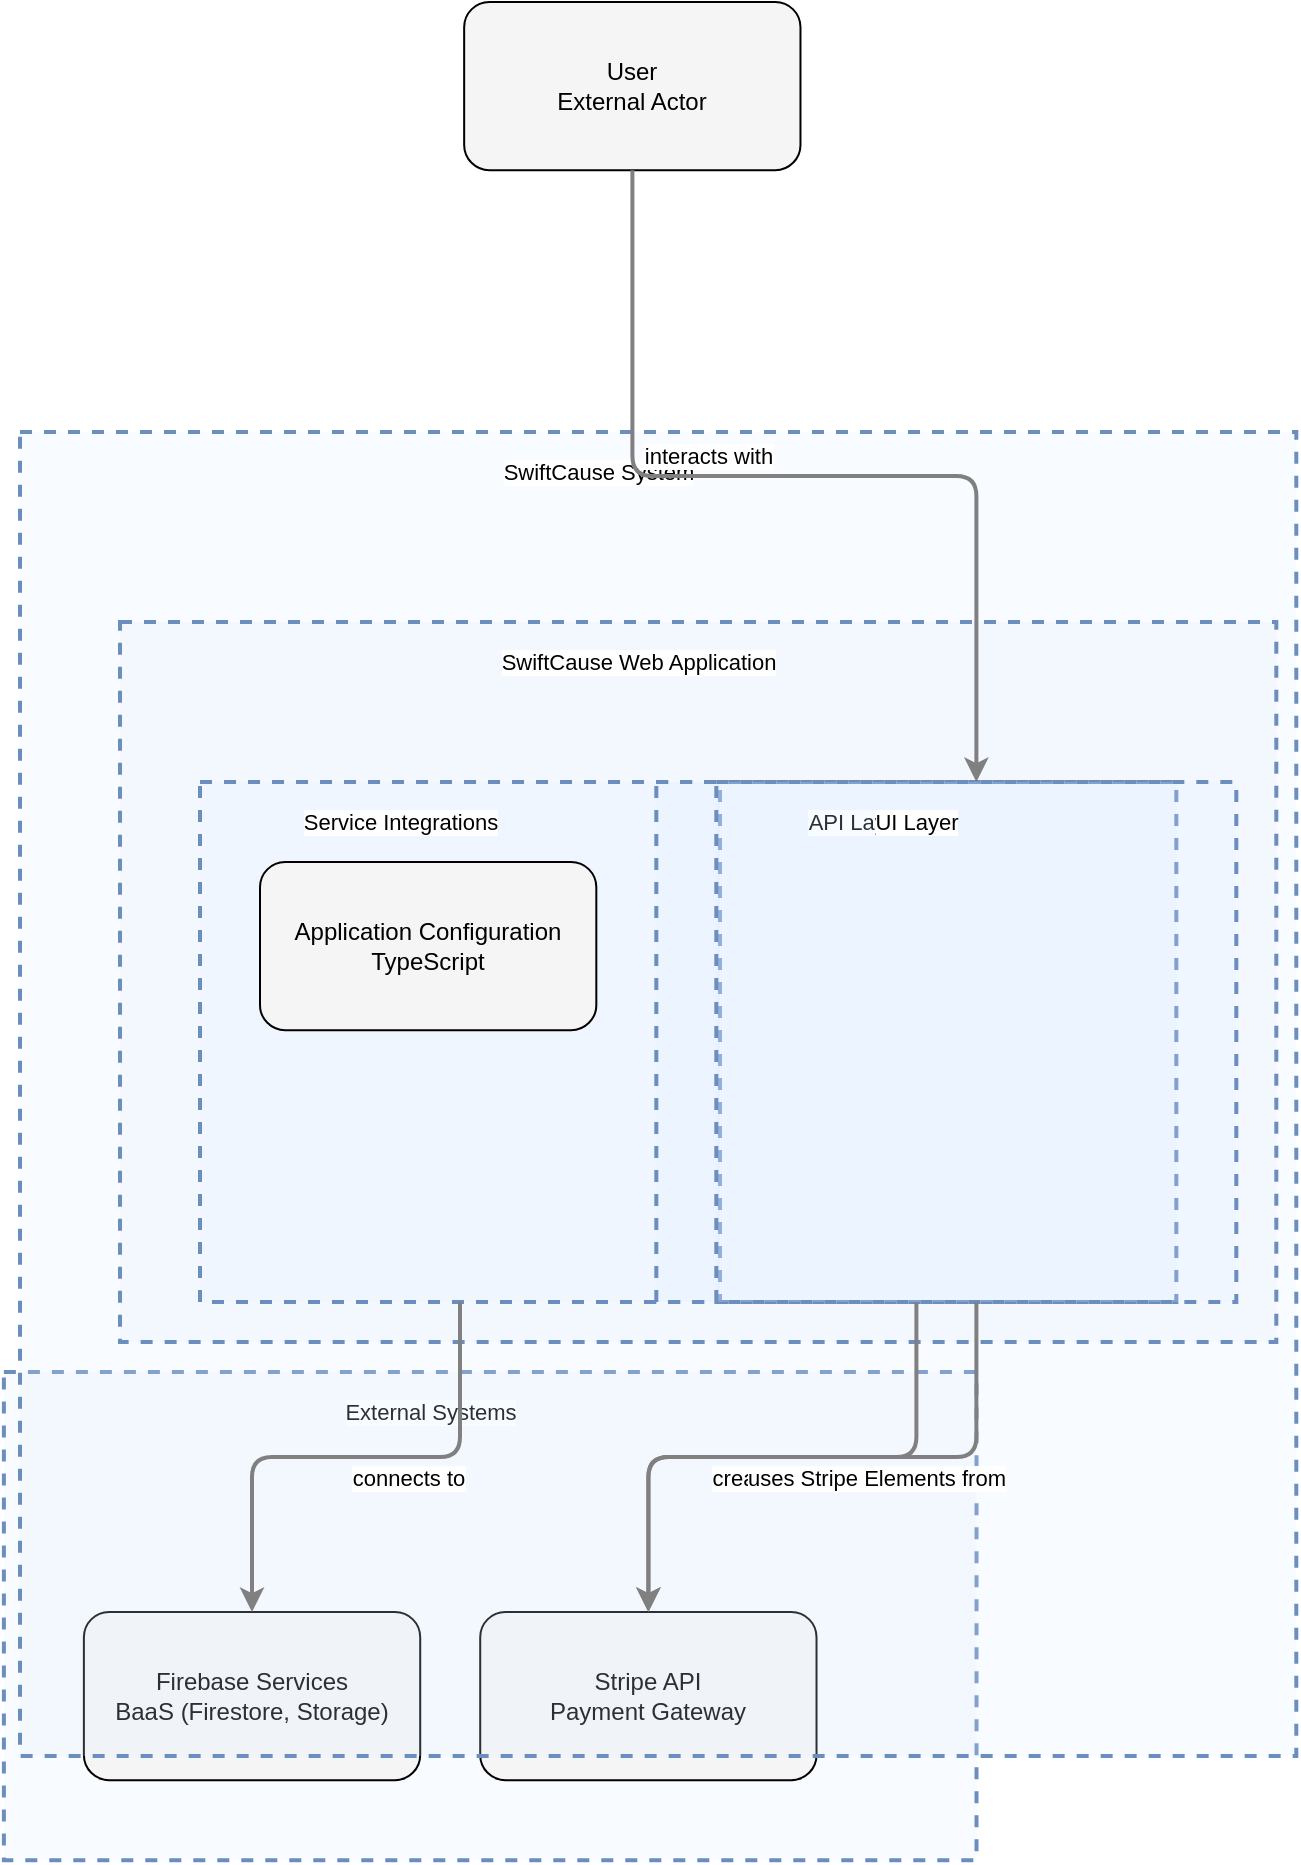 <?xml version="1.0" encoding="UTF-8"?>
      <mxfile version="14.6.5" type="device">
        <diagram id="codeviz-diagram" name="System Diagram">
          <mxGraphModel dx="1000" dy="1000" grid="1" gridSize="10" guides="1" tooltips="1" connect="1" arrows="1" fold="1" page="1" pageScale="1" pageWidth="1169" pageHeight="827" math="0" shadow="0">
            <root>
              <mxCell id="0"/>
              <mxCell id="1" parent="0"/>
              <mxCell id="78" value="" style="html=1;whiteSpace=wrap;container=1;fillColor=#dae8fc;strokeColor=#6c8ebf;dashed=1;fillOpacity=20;strokeWidth=2;containerType=none;recursiveResize=0;movable=1;resizable=1;autosize=0;dropTarget=0" vertex="1" parent="77">
                <mxGeometry x="40" y="80" width="260" height="260" as="geometry"/>
              </mxCell>
              <mxCell id="78_label" value="Service Integrations" style="edgeLabel;html=1;align=center;verticalAlign=middle;resizable=0;labelBackgroundColor=white;spacing=5" vertex="1" parent="77">
                <mxGeometry x="48" y="88" width="184" height="24" as="geometry"/>
              </mxCell>
<mxCell id="79" value="" style="html=1;whiteSpace=wrap;container=1;fillColor=#dae8fc;strokeColor=#6c8ebf;dashed=1;fillOpacity=20;strokeWidth=2;containerType=none;recursiveResize=0;movable=1;resizable=1;autosize=0;dropTarget=0" vertex="1" parent="77">
                <mxGeometry x="268.158" y="80" width="260" height="260" as="geometry"/>
              </mxCell>
              <mxCell id="79_label" value="API Layer" style="edgeLabel;html=1;align=center;verticalAlign=middle;resizable=0;labelBackgroundColor=white;spacing=5" vertex="1" parent="77">
                <mxGeometry x="276.158" y="88" width="184" height="24" as="geometry"/>
              </mxCell>
<mxCell id="80" value="" style="html=1;whiteSpace=wrap;container=1;fillColor=#dae8fc;strokeColor=#6c8ebf;dashed=1;fillOpacity=20;strokeWidth=2;containerType=none;recursiveResize=0;movable=1;resizable=1;autosize=0;dropTarget=0" vertex="1" parent="77">
                <mxGeometry x="298.158" y="80" width="260" height="260" as="geometry"/>
              </mxCell>
              <mxCell id="80_label" value="UI Layer" style="edgeLabel;html=1;align=center;verticalAlign=middle;resizable=0;labelBackgroundColor=white;spacing=5" vertex="1" parent="77">
                <mxGeometry x="306.158" y="88" width="184" height="24" as="geometry"/>
              </mxCell>
<mxCell id="77" value="" style="html=1;whiteSpace=wrap;container=1;fillColor=#dae8fc;strokeColor=#6c8ebf;dashed=1;fillOpacity=20;strokeWidth=2;containerType=none;recursiveResize=0;movable=1;resizable=1;autosize=0;dropTarget=0" vertex="1" parent="76">
                <mxGeometry x="50" y="95" width="578.158" height="360" as="geometry"/>
              </mxCell>
              <mxCell id="77_label" value="SwiftCause Web Application" style="edgeLabel;html=1;align=center;verticalAlign=middle;resizable=0;labelBackgroundColor=white;spacing=5" vertex="1" parent="76">
                <mxGeometry x="58" y="103" width="502.158" height="24" as="geometry"/>
              </mxCell>
<mxCell id="75" value="" style="html=1;whiteSpace=wrap;container=1;fillColor=#dae8fc;strokeColor=#6c8ebf;dashed=1;fillOpacity=20;strokeWidth=2;containerType=none;recursiveResize=0;movable=1;resizable=1;autosize=0;dropTarget=0" vertex="1" parent="1">
                <mxGeometry x="35.947" y="697" width="486.316" height="244.079" as="geometry"/>
              </mxCell>
              <mxCell id="75_label" value="External Systems" style="edgeLabel;html=1;align=center;verticalAlign=middle;resizable=0;labelBackgroundColor=white;spacing=5" vertex="1" parent="1">
                <mxGeometry x="43.947" y="705" width="410.316" height="24" as="geometry"/>
              </mxCell>
<mxCell id="76" value="" style="html=1;whiteSpace=wrap;container=1;fillColor=#dae8fc;strokeColor=#6c8ebf;dashed=1;fillOpacity=20;strokeWidth=2;containerType=none;recursiveResize=0;movable=1;resizable=1;autosize=0;dropTarget=0" vertex="1" parent="1">
                <mxGeometry x="44" y="227" width="638.158" height="662" as="geometry"/>
              </mxCell>
              <mxCell id="76_label" value="SwiftCause System" style="edgeLabel;html=1;align=center;verticalAlign=middle;resizable=0;labelBackgroundColor=white;spacing=5" vertex="1" parent="1">
                <mxGeometry x="52" y="235" width="562.158" height="24" as="geometry"/>
              </mxCell>
              <mxCell id="82" value="User&lt;br&gt;External Actor" style="rounded=1;whiteSpace=wrap;html=1;fillColor=#f5f5f5" vertex="1" parent="1">
                    <mxGeometry x="266.079" y="12" width="168.158" height="84.079" as="geometry"/>
                  </mxCell>
<mxCell id="89" value="Stripe API&lt;br&gt;Payment Gateway" style="rounded=1;whiteSpace=wrap;html=1;fillColor=#f5f5f5" vertex="1" parent="75">
                    <mxGeometry x="238.158" y="120" width="168.158" height="84.079" as="geometry"/>
                  </mxCell>
<mxCell id="90" value="Firebase Services&lt;br&gt;BaaS (Firestore, Storage)" style="rounded=1;whiteSpace=wrap;html=1;fillColor=#f5f5f5" vertex="1" parent="75">
                    <mxGeometry x="40" y="120" width="168.158" height="84.079" as="geometry"/>
                  </mxCell>
<mxCell id="83" value="Application Configuration&lt;br&gt;TypeScript" style="rounded=1;whiteSpace=wrap;html=1;fillColor=#f5f5f5" vertex="1" parent="77">
                    <mxGeometry x="70" y="120" width="168.158" height="84.079" as="geometry"/>
                  </mxCell>
              <mxCell id="edge-39" style="edgeStyle=orthogonalEdgeStyle;rounded=1;orthogonalLoop=1;jettySize=auto;html=1;strokeColor=#808080;strokeWidth=2;jumpStyle=arc;jumpSize=10;spacing=15;labelBackgroundColor=white;labelBorderColor=none" edge="1" parent="1" source="82" target="80">
                  <mxGeometry relative="1" as="geometry"/>
                </mxCell>
                <mxCell id="edge-39_label" value="interacts with" style="edgeLabel;html=1;align=center;verticalAlign=middle;resizable=0;points=[];" vertex="1" connectable="0" parent="edge-39">
                  <mxGeometry x="-0.2" y="10" relative="1" as="geometry">
                    <mxPoint as="offset"/>
                  </mxGeometry>
                </mxCell>
<mxCell id="edge-54" style="edgeStyle=orthogonalEdgeStyle;rounded=1;orthogonalLoop=1;jettySize=auto;html=1;strokeColor=#808080;strokeWidth=2;jumpStyle=arc;jumpSize=10;spacing=15;labelBackgroundColor=white;labelBorderColor=none" edge="1" parent="1" source="79" target="89">
                  <mxGeometry relative="1" as="geometry"/>
                </mxCell>
                <mxCell id="edge-54_label" value="creates payment intent via" style="edgeLabel;html=1;align=center;verticalAlign=middle;resizable=0;points=[];" vertex="1" connectable="0" parent="edge-54">
                  <mxGeometry x="-0.2" y="10" relative="1" as="geometry">
                    <mxPoint as="offset"/>
                  </mxGeometry>
                </mxCell>
<mxCell id="edge-46" style="edgeStyle=orthogonalEdgeStyle;rounded=1;orthogonalLoop=1;jettySize=auto;html=1;strokeColor=#808080;strokeWidth=2;jumpStyle=arc;jumpSize=10;spacing=15;labelBackgroundColor=white;labelBorderColor=none" edge="1" parent="1" source="80" target="89">
                  <mxGeometry relative="1" as="geometry"/>
                </mxCell>
                <mxCell id="edge-46_label" value="uses Stripe Elements from" style="edgeLabel;html=1;align=center;verticalAlign=middle;resizable=0;points=[];" vertex="1" connectable="0" parent="edge-46">
                  <mxGeometry x="-0.2" y="10" relative="1" as="geometry">
                    <mxPoint as="offset"/>
                  </mxGeometry>
                </mxCell>
<mxCell id="edge-62" style="edgeStyle=orthogonalEdgeStyle;rounded=1;orthogonalLoop=1;jettySize=auto;html=1;strokeColor=#808080;strokeWidth=2;jumpStyle=arc;jumpSize=10;spacing=15;labelBackgroundColor=white;labelBorderColor=none" edge="1" parent="1" source="78" target="90">
                  <mxGeometry relative="1" as="geometry"/>
                </mxCell>
                <mxCell id="edge-62_label" value="connects to" style="edgeLabel;html=1;align=center;verticalAlign=middle;resizable=0;points=[];" vertex="1" connectable="0" parent="edge-62">
                  <mxGeometry x="-0.2" y="10" relative="1" as="geometry">
                    <mxPoint as="offset"/>
                  </mxGeometry>
                </mxCell>
            </root>
          </mxGraphModel>
        </diagram>
      </mxfile>
